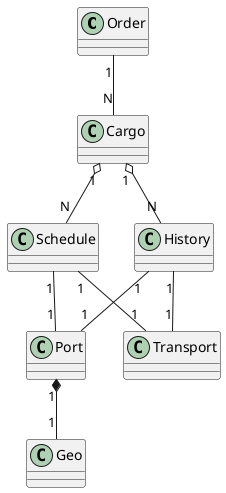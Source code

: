 @startuml
class Order
Order "1" -- "N" Cargo

class Cargo
Cargo "1" o-- "N" Schedule
Cargo "1" o-- "N" History

class Schedule
Schedule "1" -- "1" Port
Schedule "1" -- "1" Transport

class History
History "1" -- "1" Port
History "1" -- "1" Transport

class Transport

class Port
Port "1" *-- "1" Geo

class Geo
@enduml
